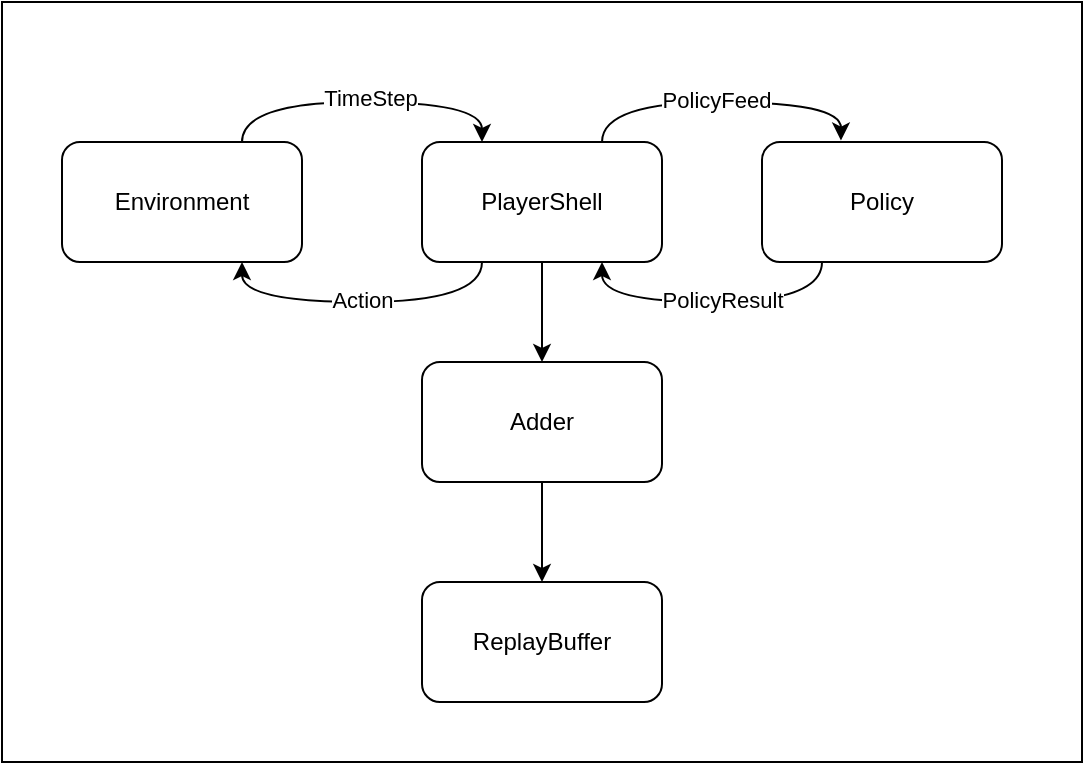 <mxfile version="15.2.9" type="github">
  <diagram id="RTdOQaeVeiRz6Wyg-cip" name="Page-1">
    <mxGraphModel dx="922" dy="1268" grid="1" gridSize="10" guides="1" tooltips="1" connect="1" arrows="1" fold="1" page="1" pageScale="1" pageWidth="850" pageHeight="1100" math="0" shadow="0">
      <root>
        <mxCell id="0" />
        <mxCell id="1" parent="0" />
        <mxCell id="P4UFErz5QoMIRTzx7yEX-23" value="" style="rounded=0;whiteSpace=wrap;html=1;" vertex="1" parent="1">
          <mxGeometry x="180" y="420" width="540" height="380" as="geometry" />
        </mxCell>
        <mxCell id="P4UFErz5QoMIRTzx7yEX-6" style="edgeStyle=orthogonalEdgeStyle;rounded=0;orthogonalLoop=1;jettySize=auto;html=1;entryX=0.25;entryY=0;entryDx=0;entryDy=0;exitX=0.75;exitY=0;exitDx=0;exitDy=0;curved=1;" edge="1" parent="1" source="P4UFErz5QoMIRTzx7yEX-1" target="P4UFErz5QoMIRTzx7yEX-2">
          <mxGeometry relative="1" as="geometry" />
        </mxCell>
        <mxCell id="P4UFErz5QoMIRTzx7yEX-8" value="TimeStep" style="edgeLabel;html=1;align=center;verticalAlign=middle;resizable=0;points=[];" vertex="1" connectable="0" parent="P4UFErz5QoMIRTzx7yEX-6">
          <mxGeometry x="0.047" y="2" relative="1" as="geometry">
            <mxPoint as="offset" />
          </mxGeometry>
        </mxCell>
        <mxCell id="P4UFErz5QoMIRTzx7yEX-1" value="Environment" style="rounded=1;whiteSpace=wrap;html=1;" vertex="1" parent="1">
          <mxGeometry x="210" y="490" width="120" height="60" as="geometry" />
        </mxCell>
        <mxCell id="P4UFErz5QoMIRTzx7yEX-7" style="edgeStyle=orthogonalEdgeStyle;curved=1;rounded=0;orthogonalLoop=1;jettySize=auto;html=1;exitX=0.25;exitY=1;exitDx=0;exitDy=0;entryX=0.75;entryY=1;entryDx=0;entryDy=0;" edge="1" parent="1" source="P4UFErz5QoMIRTzx7yEX-2" target="P4UFErz5QoMIRTzx7yEX-1">
          <mxGeometry relative="1" as="geometry" />
        </mxCell>
        <mxCell id="P4UFErz5QoMIRTzx7yEX-9" value="Action" style="edgeLabel;html=1;align=center;verticalAlign=middle;resizable=0;points=[];" vertex="1" connectable="0" parent="P4UFErz5QoMIRTzx7yEX-7">
          <mxGeometry y="-1" relative="1" as="geometry">
            <mxPoint as="offset" />
          </mxGeometry>
        </mxCell>
        <mxCell id="P4UFErz5QoMIRTzx7yEX-12" style="edgeStyle=orthogonalEdgeStyle;curved=1;rounded=0;orthogonalLoop=1;jettySize=auto;html=1;exitX=0.75;exitY=0;exitDx=0;exitDy=0;entryX=0.329;entryY=-0.012;entryDx=0;entryDy=0;entryPerimeter=0;" edge="1" parent="1" source="P4UFErz5QoMIRTzx7yEX-2" target="P4UFErz5QoMIRTzx7yEX-3">
          <mxGeometry relative="1" as="geometry" />
        </mxCell>
        <mxCell id="P4UFErz5QoMIRTzx7yEX-14" value="PolicyFeed" style="edgeLabel;html=1;align=center;verticalAlign=middle;resizable=0;points=[];" vertex="1" connectable="0" parent="P4UFErz5QoMIRTzx7yEX-12">
          <mxGeometry x="-0.035" y="1" relative="1" as="geometry">
            <mxPoint as="offset" />
          </mxGeometry>
        </mxCell>
        <mxCell id="P4UFErz5QoMIRTzx7yEX-18" value="" style="edgeStyle=orthogonalEdgeStyle;curved=1;rounded=0;orthogonalLoop=1;jettySize=auto;html=1;" edge="1" parent="1" source="P4UFErz5QoMIRTzx7yEX-2" target="P4UFErz5QoMIRTzx7yEX-17">
          <mxGeometry relative="1" as="geometry" />
        </mxCell>
        <mxCell id="P4UFErz5QoMIRTzx7yEX-2" value="PlayerShell" style="rounded=1;whiteSpace=wrap;html=1;" vertex="1" parent="1">
          <mxGeometry x="390" y="490" width="120" height="60" as="geometry" />
        </mxCell>
        <mxCell id="P4UFErz5QoMIRTzx7yEX-13" style="edgeStyle=orthogonalEdgeStyle;curved=1;rounded=0;orthogonalLoop=1;jettySize=auto;html=1;exitX=0.25;exitY=1;exitDx=0;exitDy=0;entryX=0.75;entryY=1;entryDx=0;entryDy=0;" edge="1" parent="1" source="P4UFErz5QoMIRTzx7yEX-3" target="P4UFErz5QoMIRTzx7yEX-2">
          <mxGeometry relative="1" as="geometry" />
        </mxCell>
        <mxCell id="P4UFErz5QoMIRTzx7yEX-15" value="PolicyResult" style="edgeLabel;html=1;align=center;verticalAlign=middle;resizable=0;points=[];" vertex="1" connectable="0" parent="P4UFErz5QoMIRTzx7yEX-13">
          <mxGeometry x="0.055" y="-1" relative="1" as="geometry">
            <mxPoint x="9" as="offset" />
          </mxGeometry>
        </mxCell>
        <mxCell id="P4UFErz5QoMIRTzx7yEX-3" value="Policy" style="rounded=1;whiteSpace=wrap;html=1;" vertex="1" parent="1">
          <mxGeometry x="560" y="490" width="120" height="60" as="geometry" />
        </mxCell>
        <mxCell id="P4UFErz5QoMIRTzx7yEX-22" value="" style="edgeStyle=orthogonalEdgeStyle;curved=1;rounded=0;orthogonalLoop=1;jettySize=auto;html=1;" edge="1" parent="1" source="P4UFErz5QoMIRTzx7yEX-17" target="P4UFErz5QoMIRTzx7yEX-21">
          <mxGeometry relative="1" as="geometry" />
        </mxCell>
        <mxCell id="P4UFErz5QoMIRTzx7yEX-17" value="Adder" style="rounded=1;whiteSpace=wrap;html=1;" vertex="1" parent="1">
          <mxGeometry x="390" y="600" width="120" height="60" as="geometry" />
        </mxCell>
        <mxCell id="P4UFErz5QoMIRTzx7yEX-21" value="ReplayBuffer" style="rounded=1;whiteSpace=wrap;html=1;" vertex="1" parent="1">
          <mxGeometry x="390" y="710" width="120" height="60" as="geometry" />
        </mxCell>
      </root>
    </mxGraphModel>
  </diagram>
</mxfile>
